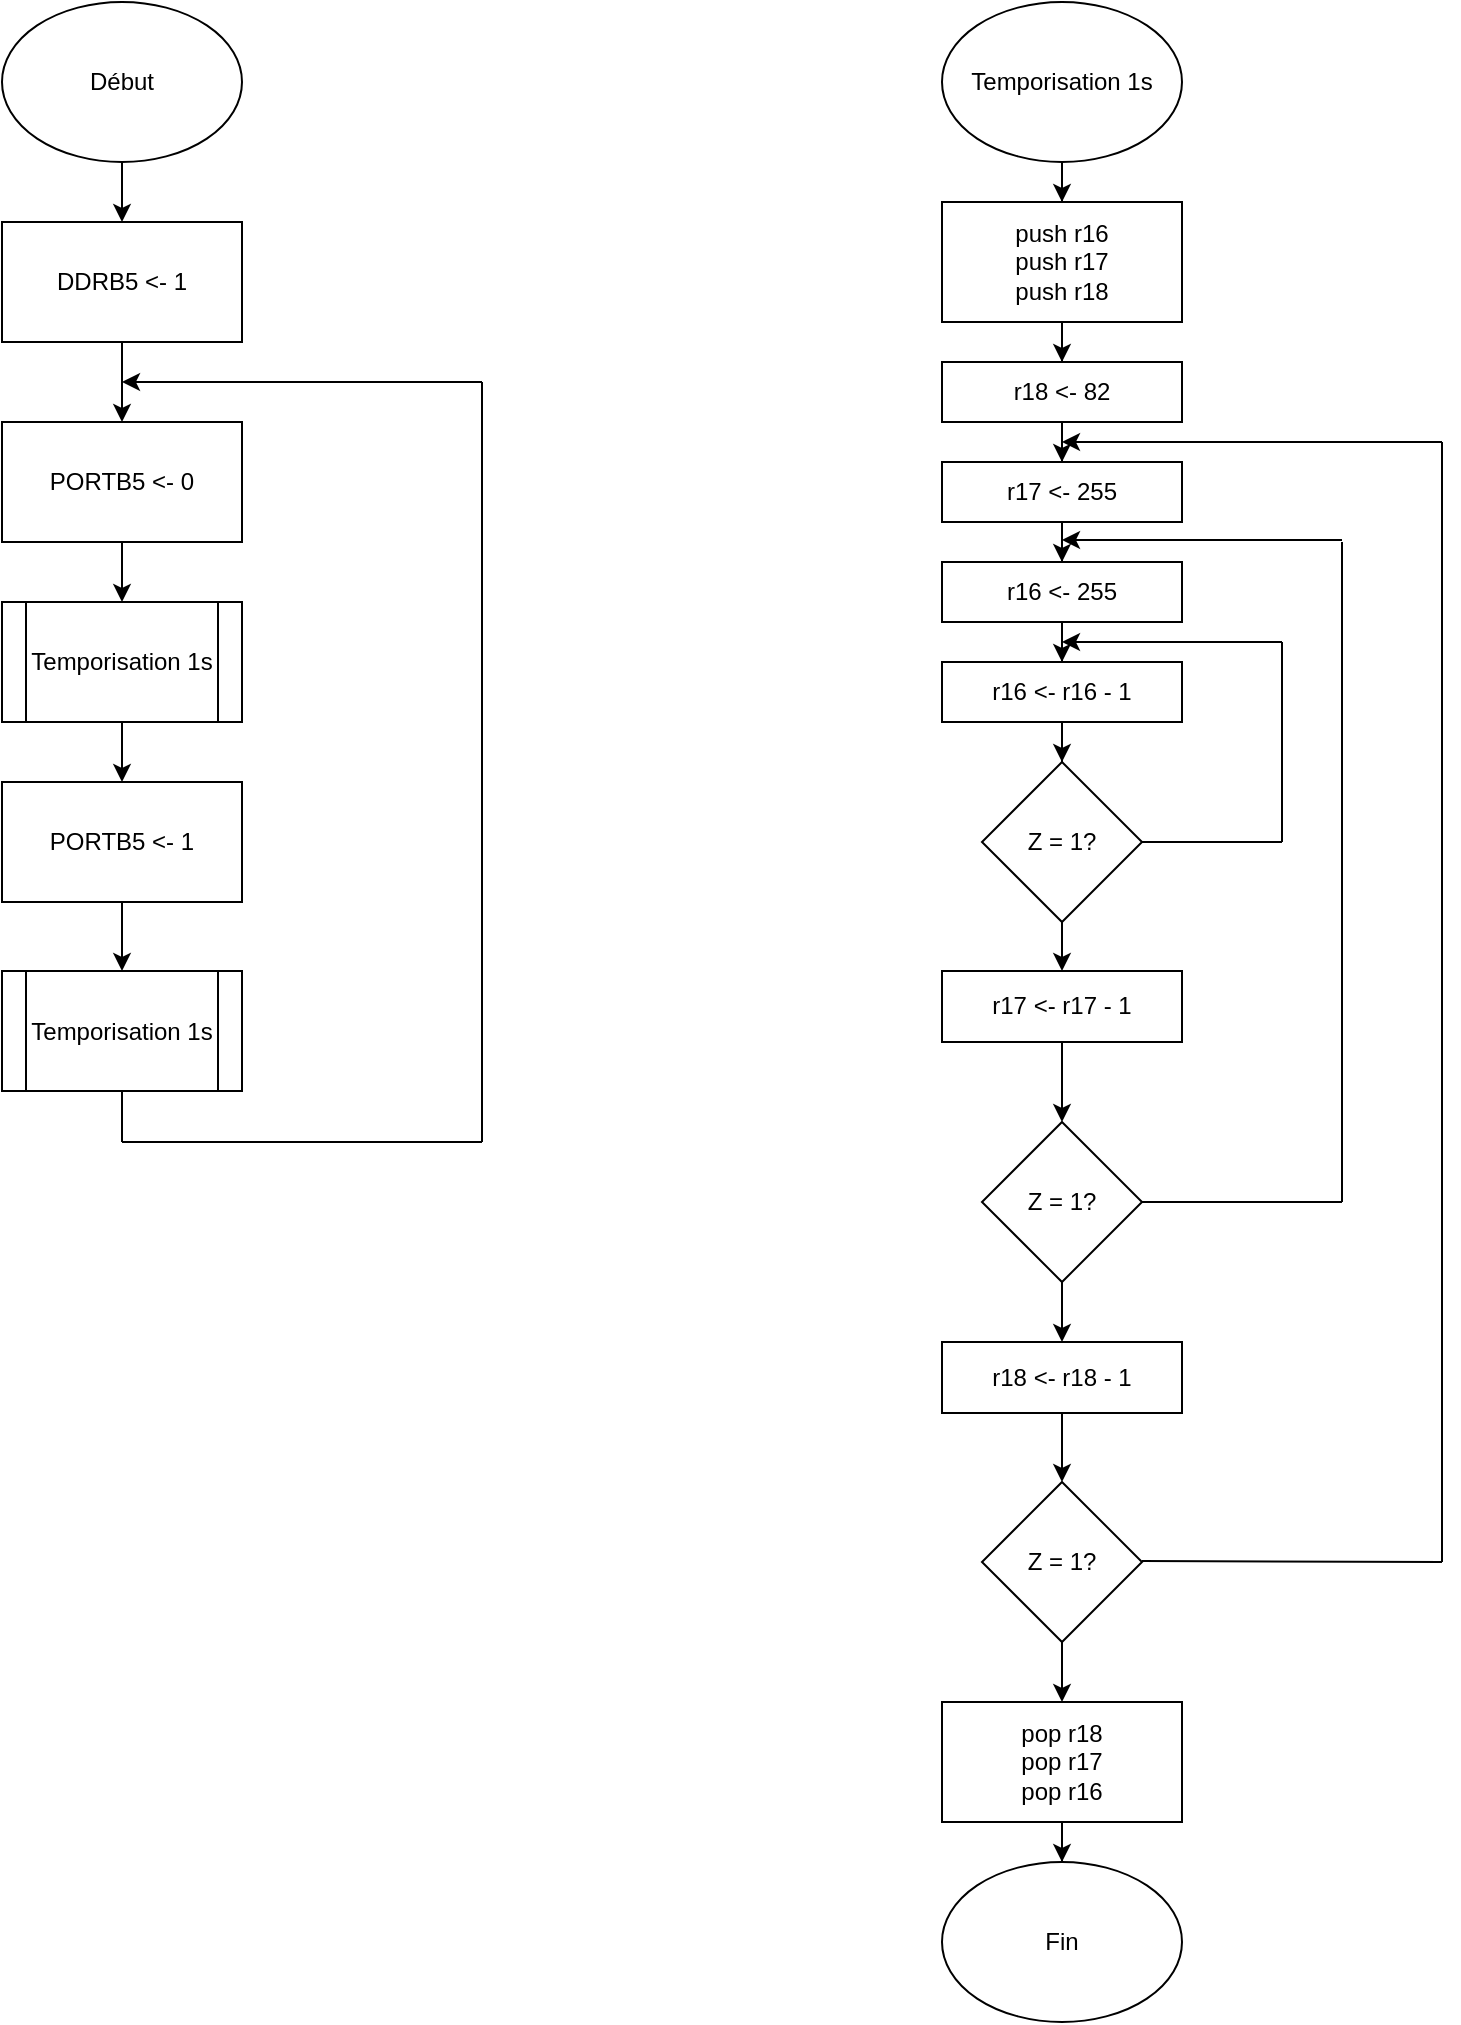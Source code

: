 <mxfile version="21.0.1" type="device"><diagram name="Page-1" id="l5yBU0lY-AmFDWpRaCJD"><mxGraphModel dx="2074" dy="1064" grid="1" gridSize="10" guides="1" tooltips="1" connect="1" arrows="1" fold="1" page="1" pageScale="1" pageWidth="827" pageHeight="1169" math="0" shadow="0"><root><mxCell id="0"/><mxCell id="1" parent="0"/><mxCell id="Tn2KkhhHs3uSa_Hm6LAg-3" value="" style="edgeStyle=orthogonalEdgeStyle;rounded=0;orthogonalLoop=1;jettySize=auto;html=1;" parent="1" source="Tn2KkhhHs3uSa_Hm6LAg-1" target="Tn2KkhhHs3uSa_Hm6LAg-2" edge="1"><mxGeometry relative="1" as="geometry"/></mxCell><mxCell id="Tn2KkhhHs3uSa_Hm6LAg-1" value="Début&lt;br&gt;" style="ellipse;whiteSpace=wrap;html=1;" parent="1" vertex="1"><mxGeometry x="50" y="40" width="120" height="80" as="geometry"/></mxCell><mxCell id="Tn2KkhhHs3uSa_Hm6LAg-5" value="" style="edgeStyle=orthogonalEdgeStyle;rounded=0;orthogonalLoop=1;jettySize=auto;html=1;" parent="1" source="Tn2KkhhHs3uSa_Hm6LAg-2" target="Tn2KkhhHs3uSa_Hm6LAg-4" edge="1"><mxGeometry relative="1" as="geometry"/></mxCell><mxCell id="Tn2KkhhHs3uSa_Hm6LAg-2" value="DDRB5 &amp;lt;- 1" style="whiteSpace=wrap;html=1;" parent="1" vertex="1"><mxGeometry x="50" y="150" width="120" height="60" as="geometry"/></mxCell><mxCell id="SQx-eD02aM6kRD5Dwzzx-2" value="" style="edgeStyle=orthogonalEdgeStyle;rounded=0;orthogonalLoop=1;jettySize=auto;html=1;" edge="1" parent="1" source="Tn2KkhhHs3uSa_Hm6LAg-4" target="SQx-eD02aM6kRD5Dwzzx-1"><mxGeometry relative="1" as="geometry"/></mxCell><mxCell id="Tn2KkhhHs3uSa_Hm6LAg-4" value="PORTB5 &amp;lt;- 0" style="whiteSpace=wrap;html=1;" parent="1" vertex="1"><mxGeometry x="50" y="250" width="120" height="60" as="geometry"/></mxCell><mxCell id="SQx-eD02aM6kRD5Dwzzx-4" value="" style="edgeStyle=orthogonalEdgeStyle;rounded=0;orthogonalLoop=1;jettySize=auto;html=1;" edge="1" parent="1" source="SQx-eD02aM6kRD5Dwzzx-1" target="SQx-eD02aM6kRD5Dwzzx-3"><mxGeometry relative="1" as="geometry"/></mxCell><mxCell id="SQx-eD02aM6kRD5Dwzzx-1" value="Temporisation 1s" style="shape=process;whiteSpace=wrap;html=1;backgroundOutline=1;" vertex="1" parent="1"><mxGeometry x="50" y="340" width="120" height="60" as="geometry"/></mxCell><mxCell id="SQx-eD02aM6kRD5Dwzzx-7" value="" style="edgeStyle=orthogonalEdgeStyle;rounded=0;orthogonalLoop=1;jettySize=auto;html=1;" edge="1" parent="1" source="SQx-eD02aM6kRD5Dwzzx-3" target="SQx-eD02aM6kRD5Dwzzx-5"><mxGeometry relative="1" as="geometry"/></mxCell><mxCell id="SQx-eD02aM6kRD5Dwzzx-3" value="PORTB5 &amp;lt;- 1" style="whiteSpace=wrap;html=1;" vertex="1" parent="1"><mxGeometry x="50" y="430" width="120" height="60" as="geometry"/></mxCell><mxCell id="SQx-eD02aM6kRD5Dwzzx-5" value="Temporisation 1s" style="shape=process;whiteSpace=wrap;html=1;backgroundOutline=1;" vertex="1" parent="1"><mxGeometry x="50" y="524.5" width="120" height="60" as="geometry"/></mxCell><mxCell id="SQx-eD02aM6kRD5Dwzzx-9" value="" style="endArrow=none;html=1;rounded=0;" edge="1" parent="1"><mxGeometry width="50" height="50" relative="1" as="geometry"><mxPoint x="290" y="610" as="sourcePoint"/><mxPoint x="290" y="230" as="targetPoint"/></mxGeometry></mxCell><mxCell id="SQx-eD02aM6kRD5Dwzzx-10" value="" style="endArrow=classic;html=1;rounded=0;" edge="1" parent="1"><mxGeometry width="50" height="50" relative="1" as="geometry"><mxPoint x="290" y="230" as="sourcePoint"/><mxPoint x="110" y="230" as="targetPoint"/></mxGeometry></mxCell><mxCell id="SQx-eD02aM6kRD5Dwzzx-11" value="" style="endArrow=none;html=1;rounded=0;" edge="1" parent="1"><mxGeometry width="50" height="50" relative="1" as="geometry"><mxPoint x="110" y="610" as="sourcePoint"/><mxPoint x="110" y="585" as="targetPoint"/></mxGeometry></mxCell><mxCell id="SQx-eD02aM6kRD5Dwzzx-12" value="" style="endArrow=none;html=1;rounded=0;" edge="1" parent="1"><mxGeometry width="50" height="50" relative="1" as="geometry"><mxPoint x="110" y="610" as="sourcePoint"/><mxPoint x="290" y="610" as="targetPoint"/></mxGeometry></mxCell><mxCell id="SQx-eD02aM6kRD5Dwzzx-15" value="" style="edgeStyle=orthogonalEdgeStyle;rounded=0;orthogonalLoop=1;jettySize=auto;html=1;" edge="1" parent="1" source="SQx-eD02aM6kRD5Dwzzx-13" target="SQx-eD02aM6kRD5Dwzzx-14"><mxGeometry relative="1" as="geometry"/></mxCell><mxCell id="SQx-eD02aM6kRD5Dwzzx-13" value="Temporisation 1s" style="ellipse;whiteSpace=wrap;html=1;" vertex="1" parent="1"><mxGeometry x="520" y="40" width="120" height="80" as="geometry"/></mxCell><mxCell id="SQx-eD02aM6kRD5Dwzzx-17" value="" style="edgeStyle=orthogonalEdgeStyle;rounded=0;orthogonalLoop=1;jettySize=auto;html=1;" edge="1" parent="1" source="SQx-eD02aM6kRD5Dwzzx-14" target="SQx-eD02aM6kRD5Dwzzx-16"><mxGeometry relative="1" as="geometry"/></mxCell><mxCell id="SQx-eD02aM6kRD5Dwzzx-14" value="push r16&lt;br&gt;push r17&lt;br&gt;push r18" style="whiteSpace=wrap;html=1;" vertex="1" parent="1"><mxGeometry x="520" y="140" width="120" height="60" as="geometry"/></mxCell><mxCell id="SQx-eD02aM6kRD5Dwzzx-21" value="" style="edgeStyle=orthogonalEdgeStyle;rounded=0;orthogonalLoop=1;jettySize=auto;html=1;" edge="1" parent="1" source="SQx-eD02aM6kRD5Dwzzx-16" target="SQx-eD02aM6kRD5Dwzzx-18"><mxGeometry relative="1" as="geometry"/></mxCell><mxCell id="SQx-eD02aM6kRD5Dwzzx-16" value="r18 &amp;lt;- 82" style="whiteSpace=wrap;html=1;" vertex="1" parent="1"><mxGeometry x="520" y="220" width="120" height="30" as="geometry"/></mxCell><mxCell id="SQx-eD02aM6kRD5Dwzzx-22" value="" style="edgeStyle=orthogonalEdgeStyle;rounded=0;orthogonalLoop=1;jettySize=auto;html=1;" edge="1" parent="1" source="SQx-eD02aM6kRD5Dwzzx-18" target="SQx-eD02aM6kRD5Dwzzx-19"><mxGeometry relative="1" as="geometry"/></mxCell><mxCell id="SQx-eD02aM6kRD5Dwzzx-18" value="r17 &amp;lt;- 255" style="whiteSpace=wrap;html=1;" vertex="1" parent="1"><mxGeometry x="520" y="270" width="120" height="30" as="geometry"/></mxCell><mxCell id="SQx-eD02aM6kRD5Dwzzx-24" value="" style="edgeStyle=orthogonalEdgeStyle;rounded=0;orthogonalLoop=1;jettySize=auto;html=1;" edge="1" parent="1" source="SQx-eD02aM6kRD5Dwzzx-19" target="SQx-eD02aM6kRD5Dwzzx-23"><mxGeometry relative="1" as="geometry"/></mxCell><mxCell id="SQx-eD02aM6kRD5Dwzzx-19" value="r16 &amp;lt;- 255" style="whiteSpace=wrap;html=1;" vertex="1" parent="1"><mxGeometry x="520" y="320" width="120" height="30" as="geometry"/></mxCell><mxCell id="SQx-eD02aM6kRD5Dwzzx-26" value="" style="edgeStyle=orthogonalEdgeStyle;rounded=0;orthogonalLoop=1;jettySize=auto;html=1;" edge="1" parent="1" source="SQx-eD02aM6kRD5Dwzzx-23" target="SQx-eD02aM6kRD5Dwzzx-25"><mxGeometry relative="1" as="geometry"/></mxCell><mxCell id="SQx-eD02aM6kRD5Dwzzx-23" value="r16 &amp;lt;- r16 - 1" style="whiteSpace=wrap;html=1;" vertex="1" parent="1"><mxGeometry x="520" y="370" width="120" height="30" as="geometry"/></mxCell><mxCell id="SQx-eD02aM6kRD5Dwzzx-28" value="" style="edgeStyle=orthogonalEdgeStyle;rounded=0;orthogonalLoop=1;jettySize=auto;html=1;" edge="1" parent="1" source="SQx-eD02aM6kRD5Dwzzx-25" target="SQx-eD02aM6kRD5Dwzzx-27"><mxGeometry relative="1" as="geometry"/></mxCell><mxCell id="SQx-eD02aM6kRD5Dwzzx-25" value="Z = 1?" style="rhombus;whiteSpace=wrap;html=1;" vertex="1" parent="1"><mxGeometry x="540" y="420" width="80" height="80" as="geometry"/></mxCell><mxCell id="SQx-eD02aM6kRD5Dwzzx-30" value="" style="edgeStyle=orthogonalEdgeStyle;rounded=0;orthogonalLoop=1;jettySize=auto;html=1;" edge="1" parent="1" source="SQx-eD02aM6kRD5Dwzzx-27" target="SQx-eD02aM6kRD5Dwzzx-29"><mxGeometry relative="1" as="geometry"/></mxCell><mxCell id="SQx-eD02aM6kRD5Dwzzx-27" value="r17 &amp;lt;- r17 - 1" style="whiteSpace=wrap;html=1;" vertex="1" parent="1"><mxGeometry x="520" y="524.5" width="120" height="35.5" as="geometry"/></mxCell><mxCell id="SQx-eD02aM6kRD5Dwzzx-32" value="" style="edgeStyle=orthogonalEdgeStyle;rounded=0;orthogonalLoop=1;jettySize=auto;html=1;" edge="1" parent="1" source="SQx-eD02aM6kRD5Dwzzx-29" target="SQx-eD02aM6kRD5Dwzzx-31"><mxGeometry relative="1" as="geometry"/></mxCell><mxCell id="SQx-eD02aM6kRD5Dwzzx-29" value="Z = 1?" style="rhombus;whiteSpace=wrap;html=1;" vertex="1" parent="1"><mxGeometry x="540" y="600" width="80" height="80" as="geometry"/></mxCell><mxCell id="SQx-eD02aM6kRD5Dwzzx-43" value="" style="edgeStyle=orthogonalEdgeStyle;rounded=0;orthogonalLoop=1;jettySize=auto;html=1;" edge="1" parent="1" source="SQx-eD02aM6kRD5Dwzzx-31" target="SQx-eD02aM6kRD5Dwzzx-40"><mxGeometry relative="1" as="geometry"/></mxCell><mxCell id="SQx-eD02aM6kRD5Dwzzx-31" value="r18 &amp;lt;- r18 - 1" style="whiteSpace=wrap;html=1;" vertex="1" parent="1"><mxGeometry x="520" y="710" width="120" height="35.5" as="geometry"/></mxCell><mxCell id="SQx-eD02aM6kRD5Dwzzx-33" value="" style="endArrow=none;html=1;rounded=0;" edge="1" parent="1"><mxGeometry width="50" height="50" relative="1" as="geometry"><mxPoint x="620" y="460" as="sourcePoint"/><mxPoint x="690" y="460" as="targetPoint"/></mxGeometry></mxCell><mxCell id="SQx-eD02aM6kRD5Dwzzx-34" value="" style="endArrow=classic;html=1;rounded=0;" edge="1" parent="1"><mxGeometry width="50" height="50" relative="1" as="geometry"><mxPoint x="690" y="360" as="sourcePoint"/><mxPoint x="580" y="360" as="targetPoint"/></mxGeometry></mxCell><mxCell id="SQx-eD02aM6kRD5Dwzzx-35" value="" style="endArrow=none;html=1;rounded=0;" edge="1" parent="1"><mxGeometry width="50" height="50" relative="1" as="geometry"><mxPoint x="690" y="460" as="sourcePoint"/><mxPoint x="690" y="360" as="targetPoint"/></mxGeometry></mxCell><mxCell id="SQx-eD02aM6kRD5Dwzzx-36" value="" style="endArrow=none;html=1;rounded=0;" edge="1" parent="1"><mxGeometry width="50" height="50" relative="1" as="geometry"><mxPoint x="620" y="640" as="sourcePoint"/><mxPoint x="720" y="640" as="targetPoint"/></mxGeometry></mxCell><mxCell id="SQx-eD02aM6kRD5Dwzzx-37" value="" style="endArrow=classic;html=1;rounded=0;" edge="1" parent="1"><mxGeometry width="50" height="50" relative="1" as="geometry"><mxPoint x="720" y="309" as="sourcePoint"/><mxPoint x="580" y="309" as="targetPoint"/></mxGeometry></mxCell><mxCell id="SQx-eD02aM6kRD5Dwzzx-38" value="" style="endArrow=none;html=1;rounded=0;" edge="1" parent="1"><mxGeometry width="50" height="50" relative="1" as="geometry"><mxPoint x="720" y="640" as="sourcePoint"/><mxPoint x="720" y="310" as="targetPoint"/></mxGeometry></mxCell><mxCell id="SQx-eD02aM6kRD5Dwzzx-39" value="" style="edgeStyle=orthogonalEdgeStyle;rounded=0;orthogonalLoop=1;jettySize=auto;html=1;" edge="1" parent="1" source="SQx-eD02aM6kRD5Dwzzx-40"><mxGeometry relative="1" as="geometry"><mxPoint x="580" y="890" as="targetPoint"/></mxGeometry></mxCell><mxCell id="SQx-eD02aM6kRD5Dwzzx-40" value="Z = 1?" style="rhombus;whiteSpace=wrap;html=1;" vertex="1" parent="1"><mxGeometry x="540" y="780" width="80" height="80" as="geometry"/></mxCell><mxCell id="SQx-eD02aM6kRD5Dwzzx-42" value="" style="endArrow=none;html=1;rounded=0;" edge="1" parent="1"><mxGeometry width="50" height="50" relative="1" as="geometry"><mxPoint x="620" y="819.5" as="sourcePoint"/><mxPoint x="770" y="820" as="targetPoint"/></mxGeometry></mxCell><mxCell id="SQx-eD02aM6kRD5Dwzzx-49" value="" style="edgeStyle=orthogonalEdgeStyle;rounded=0;orthogonalLoop=1;jettySize=auto;html=1;" edge="1" parent="1" source="SQx-eD02aM6kRD5Dwzzx-45" target="SQx-eD02aM6kRD5Dwzzx-48"><mxGeometry relative="1" as="geometry"/></mxCell><mxCell id="SQx-eD02aM6kRD5Dwzzx-45" value="pop r18&lt;br&gt;pop r17&lt;br&gt;pop r16" style="whiteSpace=wrap;html=1;" vertex="1" parent="1"><mxGeometry x="520" y="890" width="120" height="60" as="geometry"/></mxCell><mxCell id="SQx-eD02aM6kRD5Dwzzx-46" value="" style="endArrow=none;html=1;rounded=0;" edge="1" parent="1"><mxGeometry width="50" height="50" relative="1" as="geometry"><mxPoint x="770" y="820" as="sourcePoint"/><mxPoint x="770" y="260" as="targetPoint"/></mxGeometry></mxCell><mxCell id="SQx-eD02aM6kRD5Dwzzx-47" value="" style="endArrow=classic;html=1;rounded=0;" edge="1" parent="1"><mxGeometry width="50" height="50" relative="1" as="geometry"><mxPoint x="770" y="260" as="sourcePoint"/><mxPoint x="580" y="260" as="targetPoint"/></mxGeometry></mxCell><mxCell id="SQx-eD02aM6kRD5Dwzzx-48" value="Fin" style="ellipse;whiteSpace=wrap;html=1;" vertex="1" parent="1"><mxGeometry x="520" y="970" width="120" height="80" as="geometry"/></mxCell></root></mxGraphModel></diagram></mxfile>